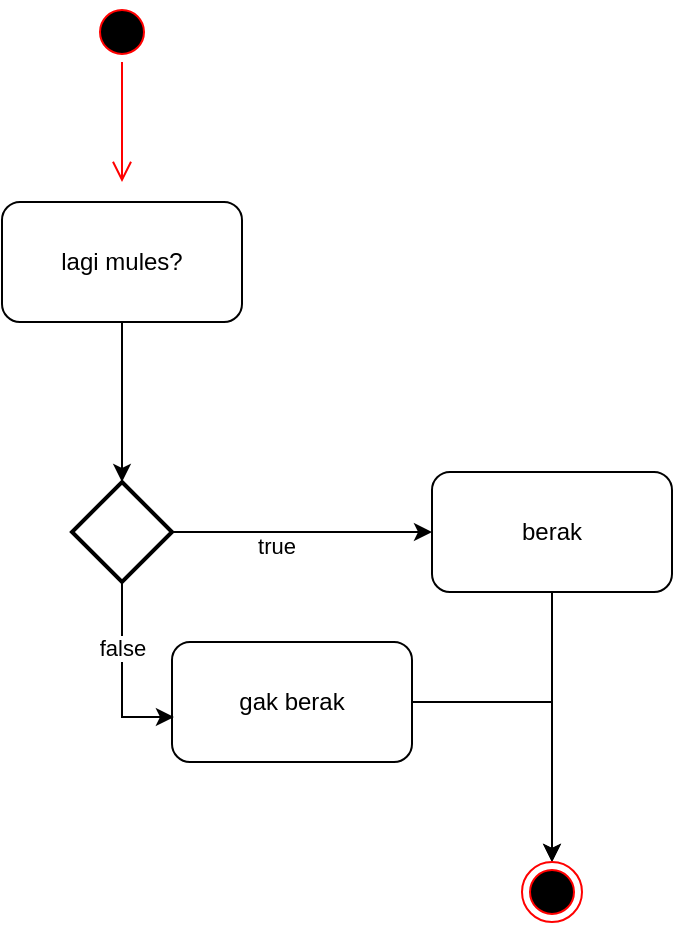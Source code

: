 <mxfile version="22.0.8" type="device">
  <diagram name="Page-1" id="Og4s9OaqH2sMT3rIZT_j">
    <mxGraphModel dx="1424" dy="814" grid="1" gridSize="10" guides="1" tooltips="1" connect="1" arrows="1" fold="1" page="1" pageScale="1" pageWidth="850" pageHeight="1100" math="0" shadow="0">
      <root>
        <mxCell id="0" />
        <mxCell id="1" parent="0" />
        <mxCell id="QG9HWgPrU2JP6OdAzRxG-1" value="" style="ellipse;html=1;shape=startState;fillColor=#000000;strokeColor=#ff0000;" vertex="1" parent="1">
          <mxGeometry x="230" y="110" width="30" height="30" as="geometry" />
        </mxCell>
        <mxCell id="QG9HWgPrU2JP6OdAzRxG-2" value="" style="edgeStyle=orthogonalEdgeStyle;html=1;verticalAlign=bottom;endArrow=open;endSize=8;strokeColor=#ff0000;rounded=0;" edge="1" source="QG9HWgPrU2JP6OdAzRxG-1" parent="1">
          <mxGeometry relative="1" as="geometry">
            <mxPoint x="245" y="200" as="targetPoint" />
          </mxGeometry>
        </mxCell>
        <mxCell id="QG9HWgPrU2JP6OdAzRxG-3" value="lagi mules?" style="rounded=1;whiteSpace=wrap;html=1;" vertex="1" parent="1">
          <mxGeometry x="185" y="210" width="120" height="60" as="geometry" />
        </mxCell>
        <mxCell id="QG9HWgPrU2JP6OdAzRxG-7" style="edgeStyle=orthogonalEdgeStyle;rounded=0;orthogonalLoop=1;jettySize=auto;html=1;exitX=1;exitY=0.5;exitDx=0;exitDy=0;exitPerimeter=0;" edge="1" parent="1" source="QG9HWgPrU2JP6OdAzRxG-4" target="QG9HWgPrU2JP6OdAzRxG-6">
          <mxGeometry relative="1" as="geometry" />
        </mxCell>
        <mxCell id="QG9HWgPrU2JP6OdAzRxG-13" value="true" style="edgeLabel;html=1;align=center;verticalAlign=middle;resizable=0;points=[];" vertex="1" connectable="0" parent="QG9HWgPrU2JP6OdAzRxG-7">
          <mxGeometry x="-0.2" y="-7" relative="1" as="geometry">
            <mxPoint as="offset" />
          </mxGeometry>
        </mxCell>
        <mxCell id="QG9HWgPrU2JP6OdAzRxG-4" value="" style="strokeWidth=2;html=1;shape=mxgraph.flowchart.decision;whiteSpace=wrap;" vertex="1" parent="1">
          <mxGeometry x="220" y="350" width="50" height="50" as="geometry" />
        </mxCell>
        <mxCell id="QG9HWgPrU2JP6OdAzRxG-5" style="edgeStyle=orthogonalEdgeStyle;rounded=0;orthogonalLoop=1;jettySize=auto;html=1;exitX=0.5;exitY=1;exitDx=0;exitDy=0;entryX=0.5;entryY=0;entryDx=0;entryDy=0;entryPerimeter=0;" edge="1" parent="1" source="QG9HWgPrU2JP6OdAzRxG-3" target="QG9HWgPrU2JP6OdAzRxG-4">
          <mxGeometry relative="1" as="geometry" />
        </mxCell>
        <mxCell id="QG9HWgPrU2JP6OdAzRxG-11" style="edgeStyle=orthogonalEdgeStyle;rounded=0;orthogonalLoop=1;jettySize=auto;html=1;exitX=0.5;exitY=1;exitDx=0;exitDy=0;entryX=0.5;entryY=0;entryDx=0;entryDy=0;" edge="1" parent="1" source="QG9HWgPrU2JP6OdAzRxG-6" target="QG9HWgPrU2JP6OdAzRxG-10">
          <mxGeometry relative="1" as="geometry" />
        </mxCell>
        <mxCell id="QG9HWgPrU2JP6OdAzRxG-6" value="berak" style="rounded=1;whiteSpace=wrap;html=1;" vertex="1" parent="1">
          <mxGeometry x="400" y="345" width="120" height="60" as="geometry" />
        </mxCell>
        <mxCell id="QG9HWgPrU2JP6OdAzRxG-12" style="edgeStyle=orthogonalEdgeStyle;rounded=0;orthogonalLoop=1;jettySize=auto;html=1;exitX=1;exitY=0.5;exitDx=0;exitDy=0;entryX=0.5;entryY=0;entryDx=0;entryDy=0;" edge="1" parent="1" source="QG9HWgPrU2JP6OdAzRxG-8" target="QG9HWgPrU2JP6OdAzRxG-10">
          <mxGeometry relative="1" as="geometry" />
        </mxCell>
        <mxCell id="QG9HWgPrU2JP6OdAzRxG-8" value="gak berak" style="rounded=1;whiteSpace=wrap;html=1;" vertex="1" parent="1">
          <mxGeometry x="270" y="430" width="120" height="60" as="geometry" />
        </mxCell>
        <mxCell id="QG9HWgPrU2JP6OdAzRxG-9" style="edgeStyle=orthogonalEdgeStyle;rounded=0;orthogonalLoop=1;jettySize=auto;html=1;exitX=0.5;exitY=1;exitDx=0;exitDy=0;exitPerimeter=0;entryX=0.008;entryY=0.625;entryDx=0;entryDy=0;entryPerimeter=0;" edge="1" parent="1" source="QG9HWgPrU2JP6OdAzRxG-4" target="QG9HWgPrU2JP6OdAzRxG-8">
          <mxGeometry relative="1" as="geometry" />
        </mxCell>
        <mxCell id="QG9HWgPrU2JP6OdAzRxG-14" value="false" style="edgeLabel;html=1;align=center;verticalAlign=middle;resizable=0;points=[];" vertex="1" connectable="0" parent="QG9HWgPrU2JP6OdAzRxG-9">
          <mxGeometry x="-0.294" relative="1" as="geometry">
            <mxPoint as="offset" />
          </mxGeometry>
        </mxCell>
        <mxCell id="QG9HWgPrU2JP6OdAzRxG-10" value="" style="ellipse;html=1;shape=endState;fillColor=#000000;strokeColor=#ff0000;" vertex="1" parent="1">
          <mxGeometry x="445" y="540" width="30" height="30" as="geometry" />
        </mxCell>
      </root>
    </mxGraphModel>
  </diagram>
</mxfile>
